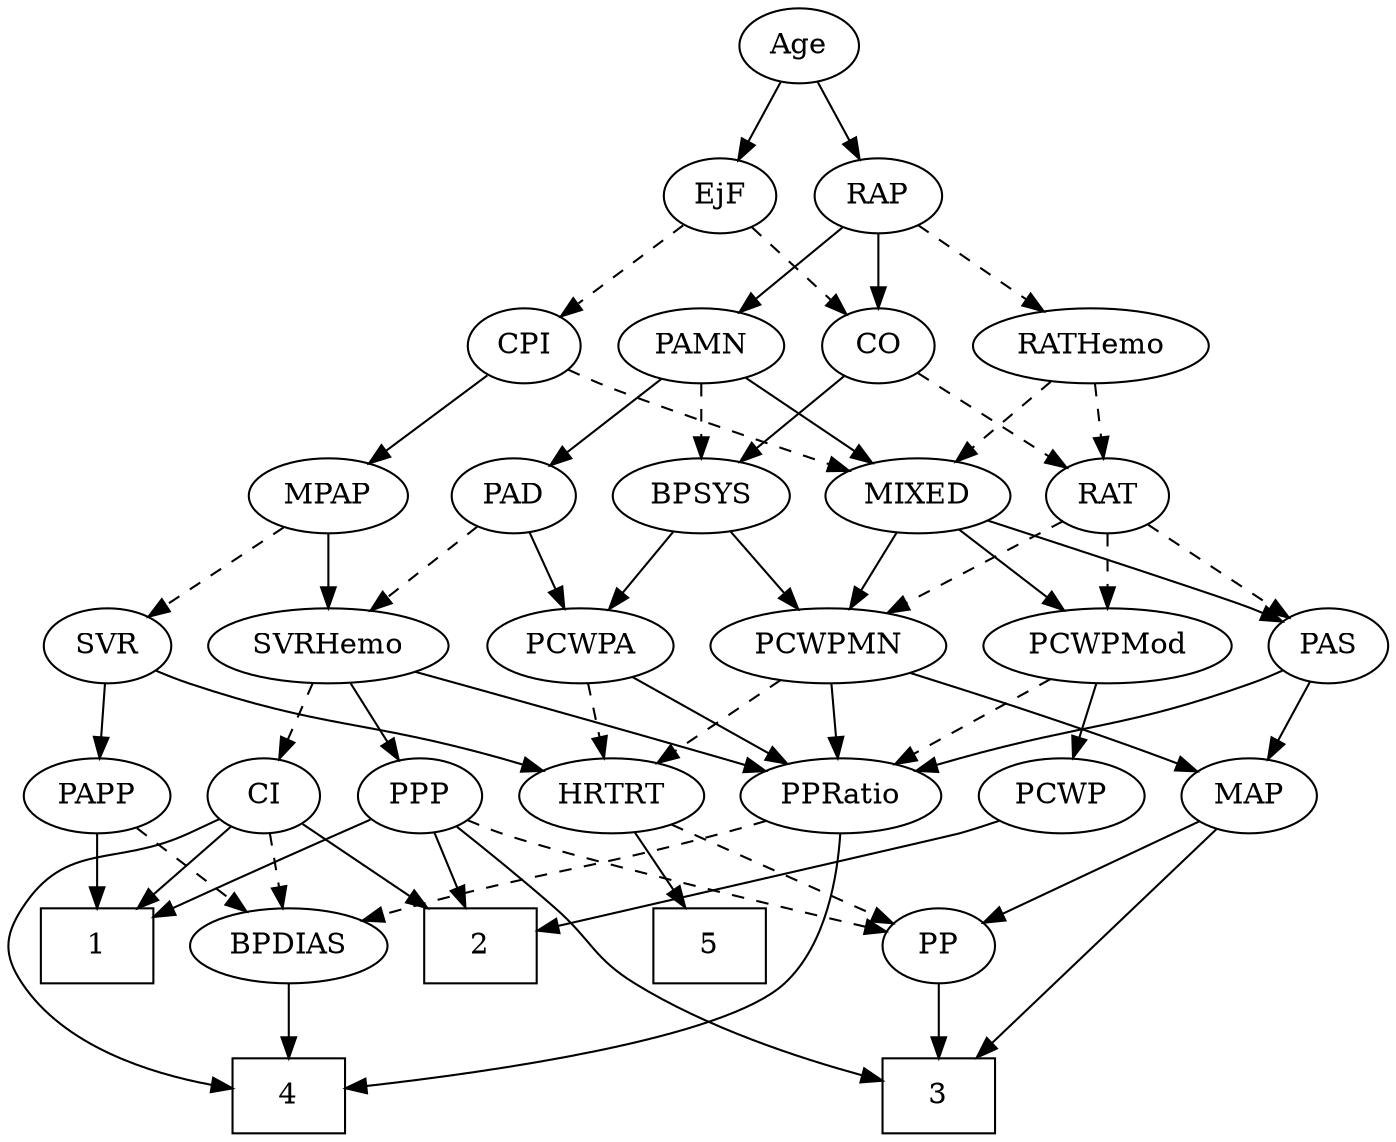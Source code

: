 strict digraph {
	graph [bb="0,0,617.62,540"];
	node [label="\N"];
	1	[height=0.5,
		pos="42.617,90",
		shape=box,
		width=0.75];
	2	[height=0.5,
		pos="216.62,90",
		shape=box,
		width=0.75];
	3	[height=0.5,
		pos="436.62,18",
		shape=box,
		width=0.75];
	4	[height=0.5,
		pos="129.62,18",
		shape=box,
		width=0.75];
	5	[height=0.5,
		pos="326.62,90",
		shape=box,
		width=0.75];
	Age	[height=0.5,
		pos="359.62,522",
		width=0.75];
	EjF	[height=0.5,
		pos="323.62,450",
		width=0.75];
	Age -> EjF	[pos="e,331.92,467.15 351.27,504.76 346.91,496.28 341.47,485.71 336.58,476.2",
		style=solid];
	RAP	[height=0.5,
		pos="396.62,450",
		width=0.77632];
	Age -> RAP	[pos="e,388.08,467.15 368.2,504.76 372.68,496.28 378.27,485.71 383.3,476.2",
		style=solid];
	CO	[height=0.5,
		pos="396.62,378",
		width=0.75];
	EjF -> CO	[pos="e,381.87,393.14 338.39,434.83 348.78,424.87 362.86,411.37 374.57,400.14",
		style=dashed];
	CPI	[height=0.5,
		pos="234.62,378",
		width=0.75];
	EjF -> CPI	[pos="e,251.58,392.35 306.88,435.83 293.54,425.34 274.65,410.49 259.54,398.6",
		style=dashed];
	RAP -> CO	[pos="e,396.62,396.1 396.62,431.7 396.62,423.98 396.62,414.71 396.62,406.11",
		style=solid];
	PAMN	[height=0.5,
		pos="315.62,378",
		width=1.011];
	RAP -> PAMN	[pos="e,332.99,394.01 380.61,435.17 369.24,425.34 353.73,411.93 340.71,400.69",
		style=solid];
	RATHemo	[height=0.5,
		pos="490.62,378",
		width=1.3721];
	RAP -> RATHemo	[pos="e,469.73,394.55 414.3,435.83 427.58,425.94 446.06,412.18 461.51,400.67",
		style=dashed];
	MIXED	[height=0.5,
		pos="411.62,306",
		width=1.1193];
	PAS	[height=0.5,
		pos="590.62,234",
		width=0.75];
	MIXED -> PAS	[pos="e,569.43,245.37 442.6,294.39 471.77,284.19 516.54,268.01 554.62,252 556.43,251.24 558.29,250.43 560.16,249.61",
		style=solid];
	PCWPMod	[height=0.5,
		pos="493.62,234",
		width=1.4443];
	MIXED -> PCWPMod	[pos="e,475,250.89 429.41,289.81 440.46,280.38 454.87,268.08 467.23,257.53",
		style=solid];
	PCWPMN	[height=0.5,
		pos="373.62,234",
		width=1.3902];
	MIXED -> PCWPMN	[pos="e,382.82,251.96 402.61,288.41 398.13,280.16 392.62,270.01 387.61,260.78",
		style=solid];
	MPAP	[height=0.5,
		pos="149.62,306",
		width=0.97491];
	SVR	[height=0.5,
		pos="57.617,234",
		width=0.77632];
	MPAP -> SVR	[pos="e,75.099,248.3 130.55,290.5 116.92,280.12 98.398,266.03 83.435,254.64",
		style=dashed];
	SVRHemo	[height=0.5,
		pos="153.62,234",
		width=1.3902];
	MPAP -> SVRHemo	[pos="e,152.64,252.1 150.61,287.7 151.05,279.98 151.58,270.71 152.07,262.11",
		style=solid];
	BPSYS	[height=0.5,
		pos="315.62,306",
		width=1.0471];
	PCWPA	[height=0.5,
		pos="263.62,234",
		width=1.1555];
	BPSYS -> PCWPA	[pos="e,275.97,251.63 303.56,288.76 297.15,280.14 289.14,269.36 281.99,259.73",
		style=solid];
	BPSYS -> PCWPMN	[pos="e,359.7,251.8 328.78,289.12 335.98,280.42 345.07,269.45 353.18,259.66",
		style=solid];
	PAD	[height=0.5,
		pos="231.62,306",
		width=0.79437];
	PAD -> PCWPA	[pos="e,255.87,251.96 239.2,288.41 242.93,280.25 247.52,270.22 251.7,261.07",
		style=solid];
	PAD -> SVRHemo	[pos="e,171.28,250.85 215.83,290.83 205.24,281.33 191.06,268.6 178.91,257.7",
		style=dashed];
	CO -> BPSYS	[pos="e,332.99,322.01 380.61,363.17 369.24,353.34 353.73,339.93 340.71,328.69",
		style=solid];
	RAT	[height=0.5,
		pos="497.62,306",
		width=0.75827];
	CO -> RAT	[pos="e,479.38,319.64 414.67,364.49 430.37,353.6 453.33,337.69 471.12,325.37",
		style=dashed];
	MAP	[height=0.5,
		pos="558.62,162",
		width=0.84854];
	PAS -> MAP	[pos="e,566.15,179.47 583.03,216.41 579.25,208.13 574.58,197.92 570.35,188.66",
		style=solid];
	PPRatio	[height=0.5,
		pos="381.62,162",
		width=1.1013];
	PAS -> PPRatio	[pos="e,411.86,173.76 569.54,222.36 564.7,220.11 559.53,217.86 554.62,216 500.95,195.68 485.3,197.41 430.62,180 427.67,179.06 424.62,178.07 \
421.57,177.05",
		style=solid];
	PAMN -> MIXED	[pos="e,391.42,321.73 335.51,362.5 349.32,352.43 367.92,338.86 383.27,327.67",
		style=solid];
	PAMN -> BPSYS	[pos="e,315.62,324.1 315.62,359.7 315.62,351.98 315.62,342.71 315.62,334.11",
		style=dashed];
	PAMN -> PAD	[pos="e,248.26,320.87 297.8,362.15 285.68,352.05 269.48,338.55 256.14,327.43",
		style=solid];
	RATHemo -> MIXED	[pos="e,428.93,322.34 472.69,361.12 462.04,351.68 448.37,339.56 436.66,329.19",
		style=dashed];
	RATHemo -> RAT	[pos="e,495.91,324.1 492.35,359.7 493.12,351.98 494.05,342.71 494.91,334.11",
		style=dashed];
	CPI -> MIXED	[pos="e,380.8,317.76 255.81,366.64 260.64,364.38 265.78,362.05 270.62,360 304.12,345.82 342.84,331.4 371.22,321.19",
		style=dashed];
	CPI -> MPAP	[pos="e,167.42,321.66 218.23,363.5 206.05,353.47 189.2,339.6 175.25,328.11",
		style=solid];
	RAT -> PAS	[pos="e,573.2,248.11 515.11,291.83 529.14,281.27 549.03,266.3 564.88,254.37",
		style=dashed];
	RAT -> PCWPMod	[pos="e,494.59,252.1 496.63,287.7 496.19,279.98 495.66,270.71 495.17,262.11",
		style=dashed];
	RAT -> PCWPMN	[pos="e,399.41,249.56 477.42,293.6 458.72,283.04 430.53,267.13 408.24,254.55",
		style=dashed];
	PAPP	[height=0.5,
		pos="50.617,162",
		width=0.88464];
	SVR -> PAPP	[pos="e,52.327,180.1 55.887,215.7 55.115,207.98 54.188,198.71 53.328,190.11",
		style=solid];
	HRTRT	[height=0.5,
		pos="284.62,162",
		width=1.1013];
	SVR -> HRTRT	[pos="e,254.69,173.83 79.259,222.27 84.234,220.02 89.552,217.79 94.617,216 155.58,194.41 173.68,198.62 235.62,180 238.72,179.07 241.92,\
178.06 245.13,177.02",
		style=solid];
	PCWPMod -> PPRatio	[pos="e,404.08,177.04 469.59,217.98 453.06,207.65 430.94,193.83 413.02,182.63",
		style=dashed];
	PCWP	[height=0.5,
		pos="474.62,162",
		width=0.97491];
	PCWPMod -> PCWP	[pos="e,479.31,180.28 489.02,216.05 486.9,208.26 484.34,198.82 481.97,190.08",
		style=solid];
	PCWPA -> PPRatio	[pos="e,358.46,176.73 287.21,219 305.18,208.35 330.09,193.57 349.81,181.87",
		style=solid];
	PCWPA -> HRTRT	[pos="e,279.43,180.28 268.7,216.05 271.04,208.26 273.87,198.82 276.49,190.08",
		style=dashed];
	PCWPMN -> MAP	[pos="e,534.59,173.45 408.38,220.86 437.87,210.43 481.22,194.77 518.62,180 520.81,179.13 523.06,178.23 525.32,177.3",
		style=solid];
	PCWPMN -> PPRatio	[pos="e,379.66,180.1 375.59,215.7 376.48,207.98 377.54,198.71 378.52,190.11",
		style=solid];
	PCWPMN -> HRTRT	[pos="e,303.52,177.86 353.42,217.12 341.02,207.36 324.98,194.75 311.52,184.16",
		style=dashed];
	PPP	[height=0.5,
		pos="199.62,162",
		width=0.75];
	SVRHemo -> PPP	[pos="e,189.11,178.99 164.52,216.41 170.21,207.74 177.29,196.97 183.6,187.38",
		style=solid];
	SVRHemo -> PPRatio	[pos="e,351.74,173.86 191.6,222.08 236.13,209.23 307.2,188.56 333.62,180 336.38,179.11 339.22,178.16 342.07,177.19",
		style=solid];
	CI	[height=0.5,
		pos="127.62,162",
		width=0.75];
	SVRHemo -> CI	[pos="e,133.85,179.79 147.32,216.05 144.35,208.06 140.74,198.33 137.42,189.4",
		style=dashed];
	BPDIAS	[height=0.5,
		pos="129.62,90",
		width=1.1735];
	BPDIAS -> 4	[pos="e,129.62,36.104 129.62,71.697 129.62,63.983 129.62,54.712 129.62,46.112",
		style=solid];
	MAP -> 3	[pos="e,451.4,36.21 545.33,145.53 524.33,121.09 483.27,73.306 458.06,43.963",
		style=solid];
	PP	[height=0.5,
		pos="436.62,90",
		width=0.75];
	MAP -> PP	[pos="e,456.41,102.36 537.37,148.81 517.41,137.36 487.41,120.15 465.34,107.48",
		style=solid];
	PP -> 3	[pos="e,436.62,36.104 436.62,71.697 436.62,63.983 436.62,54.712 436.62,46.112",
		style=solid];
	PPP -> 1	[pos="e,69.689,103.93 178.36,150.79 173.53,148.52 168.41,146.15 163.62,144 128.8,128.42 117.62,125.18 78.955,108.06",
		style=solid];
	PPP -> 2	[pos="e,212.42,108.28 203.73,144.05 205.62,136.26 207.92,126.82 210.04,118.08",
		style=solid];
	PPP -> 3	[pos="e,409.5,25.142 214.15,146.47 238.7,121.96 286.2,74.779 290.62,72 324.77,50.53 368.86,36.055 399.61,27.73",
		style=solid];
	PPP -> PP	[pos="e,411.67,96.97 220.66,150.27 225.5,148.03 230.68,145.8 235.62,144 266.09,132.9 352.83,111.26 401.83,99.355",
		style=dashed];
	PPRatio -> 4	[pos="e,156.89,21.557 383.02,143.73 383.64,123.7 381.37,91.006 362.62,72 335.61,44.631 225.55,29.109 166.87,22.627",
		style=solid];
	PPRatio -> BPDIAS	[pos="e,161.31,102.06 352.08,149.97 346.01,147.86 339.64,145.77 333.62,144 266.59,124.31 247.82,127.06 180.62,108 177.47,107.11 174.24,\
106.14 170.99,105.14",
		style=dashed];
	PCWP -> 2	[pos="e,243.87,97.297 447.81,150.03 442.18,147.9 436.24,145.77 430.62,144 397.85,133.66 305.79,111.76 253.72,99.593",
		style=solid];
	CI -> 1	[pos="e,63.478,108.18 111.23,147.5 99.962,138.23 84.699,125.66 71.429,114.73",
		style=solid];
	CI -> 2	[pos="e,194.9,108.08 144.36,147.83 156.31,138.43 172.72,125.53 186.87,114.39",
		style=solid];
	CI -> 4	[pos="e,102.57,22.09 106.36,150.79 101.53,148.52 96.411,146.15 91.617,144 54.171,127.24 29.275,142.2 6.6169,108 -2.2195,94.661 -2.1779,\
85.366 6.6169,72 25.513,43.282 63.607,30.058 92.422,24.009",
		style=solid];
	CI -> BPDIAS	[pos="e,129.13,108.1 128.11,143.7 128.33,135.98 128.6,126.71 128.84,118.11",
		style=dashed];
	PAPP -> 1	[pos="e,44.572,108.1 48.639,143.7 47.758,135.98 46.698,126.71 45.715,118.11",
		style=solid];
	PAPP -> BPDIAS	[pos="e,112.17,106.46 66.986,146.5 77.811,136.9 92.216,124.14 104.48,113.27",
		style=dashed];
	HRTRT -> 5	[pos="e,316.15,108.45 294.57,144.41 299.45,136.28 305.43,126.31 310.91,117.18",
		style=solid];
	HRTRT -> PP	[pos="e,414.97,100.97 311.44,148.65 337.82,136.5 378.05,117.97 405.74,105.22",
		style=dashed];
}
